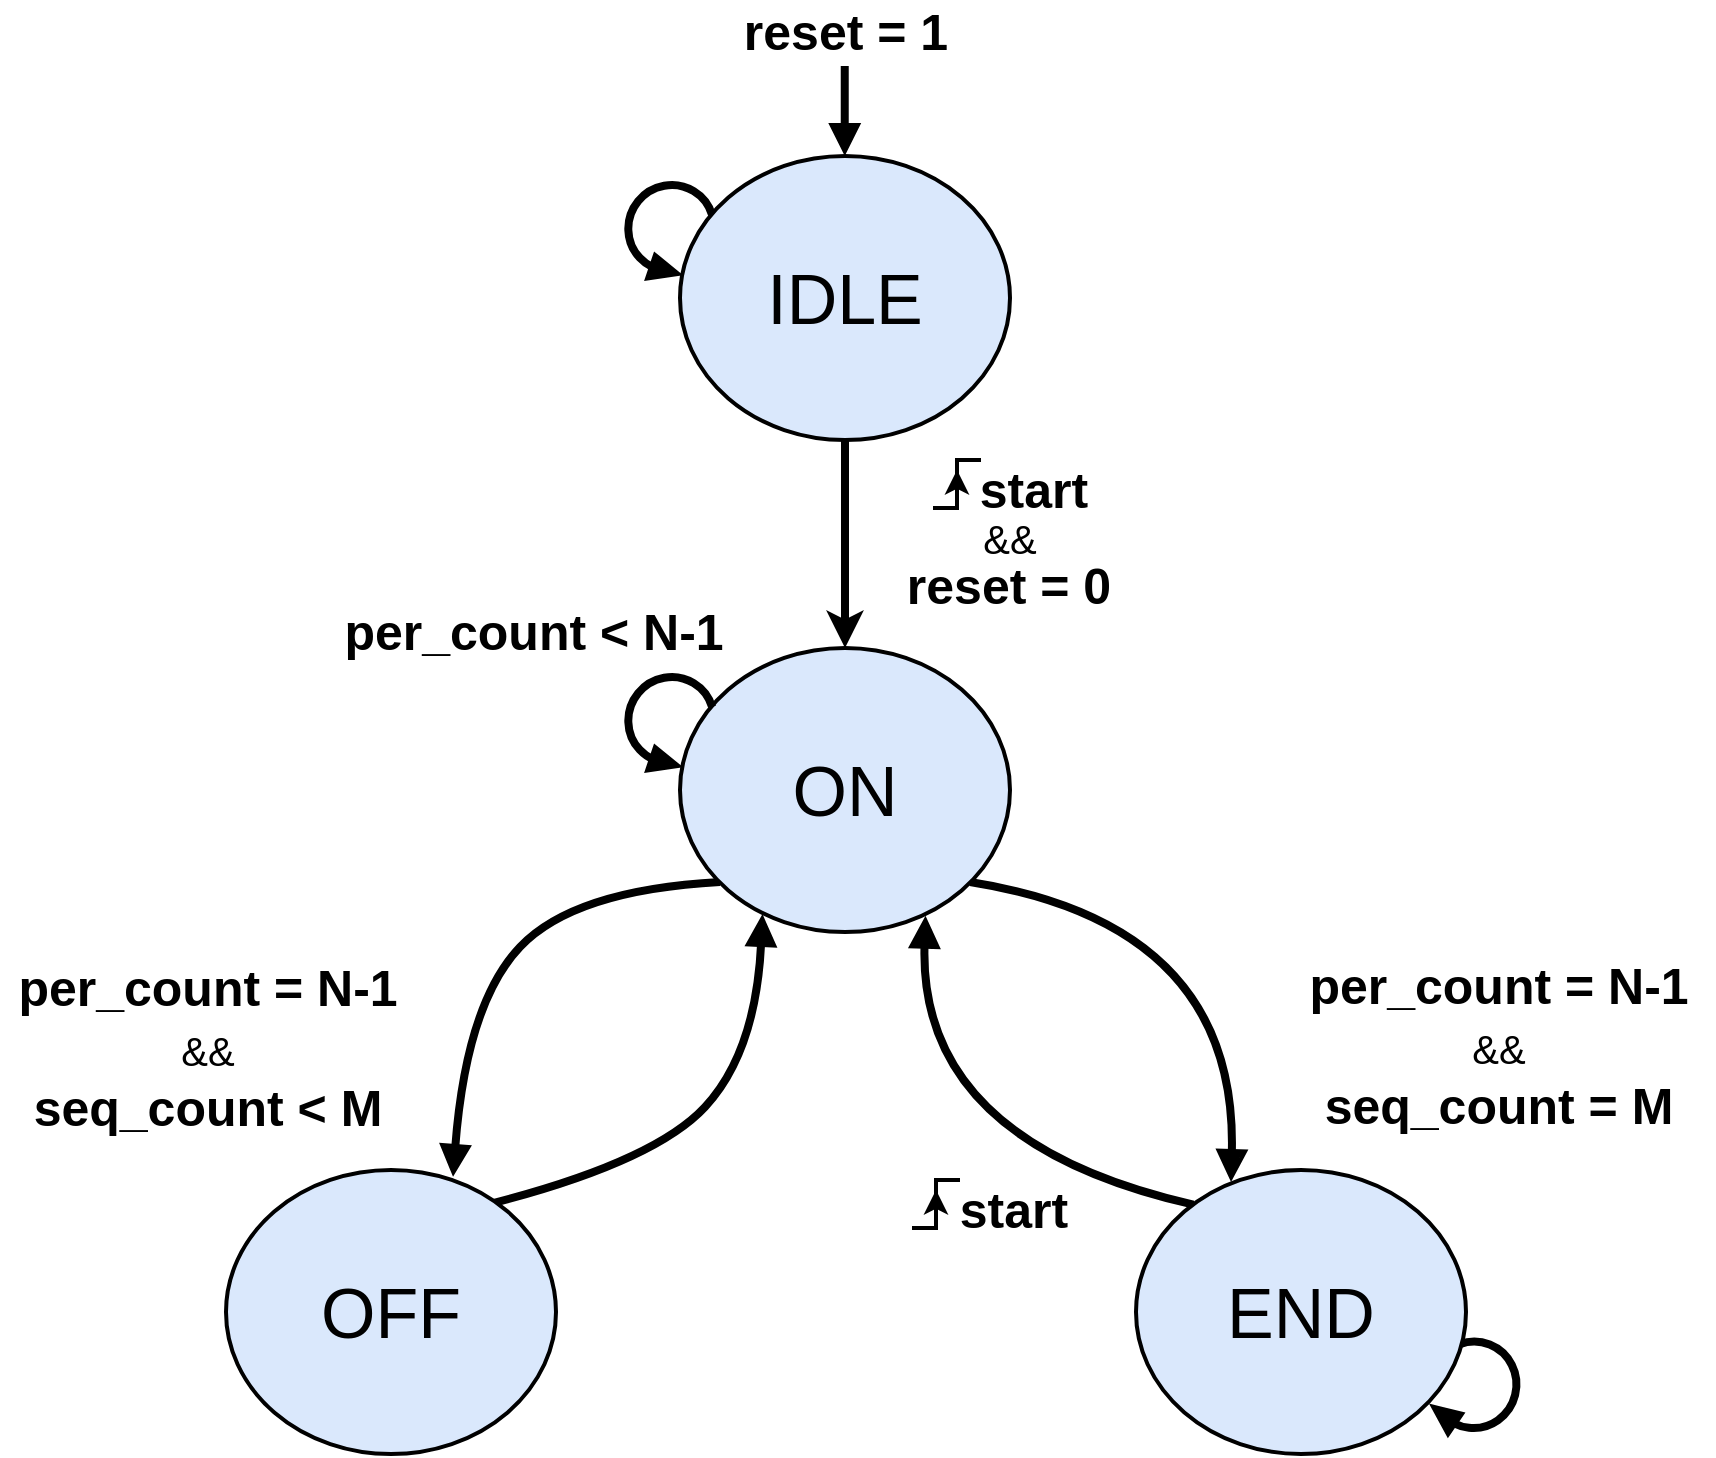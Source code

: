 <mxfile version="22.1.4" type="device">
  <diagram name="Page-1" id="pUboI1WdSEUQ4eN2TvFK">
    <mxGraphModel dx="1115" dy="600" grid="1" gridSize="1" guides="1" tooltips="1" connect="1" arrows="1" fold="1" page="1" pageScale="1" pageWidth="1169" pageHeight="827" math="0" shadow="0">
      <root>
        <mxCell id="0" />
        <mxCell id="1" parent="0" />
        <mxCell id="ylSzCBUFuqttkgLecEd4-12" value="" style="endArrow=block;html=1;rounded=0;strokeWidth=4;endFill=1;" parent="1" edge="1">
          <mxGeometry width="50" height="50" relative="1" as="geometry">
            <mxPoint x="591.37" y="50" as="sourcePoint" />
            <mxPoint x="591.37" y="95" as="targetPoint" />
          </mxGeometry>
        </mxCell>
        <mxCell id="ylSzCBUFuqttkgLecEd4-13" value="reset = 1" style="text;html=1;strokeColor=none;fillColor=none;align=center;verticalAlign=middle;whiteSpace=wrap;rounded=0;fontSize=25;fontStyle=1" parent="1" vertex="1">
          <mxGeometry x="525.69" y="17" width="131.62" height="30" as="geometry" />
        </mxCell>
        <mxCell id="ylSzCBUFuqttkgLecEd4-14" value="" style="endArrow=classic;html=1;rounded=0;strokeWidth=4;exitX=0.5;exitY=1;exitDx=0;exitDy=0;entryX=0.5;entryY=0;entryDx=0;entryDy=0;" parent="1" source="ylSzCBUFuqttkgLecEd4-3" target="ylSzCBUFuqttkgLecEd4-7" edge="1">
          <mxGeometry width="50" height="50" relative="1" as="geometry">
            <mxPoint x="584" y="244" as="sourcePoint" />
            <mxPoint x="584" y="289" as="targetPoint" />
          </mxGeometry>
        </mxCell>
        <mxCell id="ylSzCBUFuqttkgLecEd4-42" value="&amp;amp;&amp;amp;" style="text;html=1;strokeColor=none;fillColor=none;align=center;verticalAlign=middle;whiteSpace=wrap;rounded=0;fontSize=20;" parent="1" vertex="1">
          <mxGeometry x="647.5" y="272" width="52" height="27" as="geometry" />
        </mxCell>
        <mxCell id="ylSzCBUFuqttkgLecEd4-43" value="reset = 0" style="text;html=1;strokeColor=none;fillColor=none;align=center;verticalAlign=middle;whiteSpace=wrap;rounded=0;fontSize=25;fontStyle=1" parent="1" vertex="1">
          <mxGeometry x="621" y="298" width="105" height="21" as="geometry" />
        </mxCell>
        <mxCell id="ylSzCBUFuqttkgLecEd4-44" value="" style="group;fontStyle=1" parent="1" vertex="1" connectable="0">
          <mxGeometry x="647.5" y="247" width="59" height="27" as="geometry" />
        </mxCell>
        <mxCell id="ylSzCBUFuqttkgLecEd4-15" value="start" style="text;html=1;strokeColor=none;fillColor=none;align=center;verticalAlign=middle;whiteSpace=wrap;rounded=0;fontSize=25;fontStyle=1" parent="ylSzCBUFuqttkgLecEd4-44" vertex="1">
          <mxGeometry x="12.5" width="52" height="27" as="geometry" />
        </mxCell>
        <mxCell id="ylSzCBUFuqttkgLecEd4-25" value="" style="group" parent="ylSzCBUFuqttkgLecEd4-44" vertex="1" connectable="0">
          <mxGeometry width="10" height="24" as="geometry" />
        </mxCell>
        <mxCell id="ylSzCBUFuqttkgLecEd4-16" value="" style="endArrow=none;html=1;rounded=0;edgeStyle=orthogonalEdgeStyle;endFill=0;strokeWidth=2;" parent="ylSzCBUFuqttkgLecEd4-25" edge="1">
          <mxGeometry width="50" height="50" relative="1" as="geometry">
            <mxPoint x="-12" y="24" as="sourcePoint" />
            <mxPoint x="12" as="targetPoint" />
            <Array as="points">
              <mxPoint y="24" />
              <mxPoint />
              <mxPoint x="10" />
            </Array>
          </mxGeometry>
        </mxCell>
        <mxCell id="ylSzCBUFuqttkgLecEd4-22" value="" style="endArrow=classic;html=1;rounded=0;strokeWidth=2;endFill=1;" parent="ylSzCBUFuqttkgLecEd4-25" edge="1">
          <mxGeometry width="50" height="50" relative="1" as="geometry">
            <mxPoint y="17" as="sourcePoint" />
            <mxPoint y="5" as="targetPoint" />
          </mxGeometry>
        </mxCell>
        <mxCell id="ylSzCBUFuqttkgLecEd4-49" value="" style="endArrow=block;html=1;strokeWidth=4;entryX=0.688;entryY=0.024;entryDx=0;entryDy=0;entryPerimeter=0;exitX=0.121;exitY=0.824;exitDx=0;exitDy=0;exitPerimeter=0;endFill=1;curved=1;" parent="1" source="ylSzCBUFuqttkgLecEd4-7" target="ylSzCBUFuqttkgLecEd4-39" edge="1">
          <mxGeometry width="50" height="50" relative="1" as="geometry">
            <mxPoint x="524" y="453" as="sourcePoint" />
            <mxPoint x="510" y="557" as="targetPoint" />
            <Array as="points">
              <mxPoint x="456" y="462" />
              <mxPoint x="402" y="519" />
            </Array>
          </mxGeometry>
        </mxCell>
        <mxCell id="ylSzCBUFuqttkgLecEd4-51" value="" style="endArrow=none;html=1;strokeWidth=4;entryX=0.801;entryY=0.119;entryDx=0;entryDy=0;exitX=0.25;exitY=0.937;exitDx=0;exitDy=0;exitPerimeter=0;entryPerimeter=0;endFill=0;startArrow=block;startFill=1;curved=1;" parent="1" source="ylSzCBUFuqttkgLecEd4-7" target="ylSzCBUFuqttkgLecEd4-39" edge="1">
          <mxGeometry width="50" height="50" relative="1" as="geometry">
            <mxPoint x="553" y="485" as="sourcePoint" />
            <mxPoint x="539" y="589" as="targetPoint" />
            <Array as="points">
              <mxPoint x="547" y="543" />
              <mxPoint x="496" y="598" />
            </Array>
          </mxGeometry>
        </mxCell>
        <mxCell id="ylSzCBUFuqttkgLecEd4-52" value="per_count &amp;lt; N-1" style="text;html=1;strokeColor=none;fillColor=none;align=center;verticalAlign=middle;whiteSpace=wrap;rounded=0;fontSize=25;fontStyle=1" parent="1" vertex="1">
          <mxGeometry x="336" y="321" width="200" height="21" as="geometry" />
        </mxCell>
        <mxCell id="ylSzCBUFuqttkgLecEd4-53" value="per_count = N-1&lt;br&gt;&lt;span style=&quot;font-weight: normal;&quot;&gt;&lt;font style=&quot;font-size: 20px;&quot;&gt;&amp;amp;&amp;amp;&lt;/font&gt;&lt;br&gt;&lt;/span&gt;seq_count &amp;lt; M" style="text;html=1;strokeColor=none;fillColor=none;align=center;verticalAlign=middle;whiteSpace=wrap;rounded=0;fontSize=25;fontStyle=1" parent="1" vertex="1">
          <mxGeometry x="169" y="492" width="208" height="95" as="geometry" />
        </mxCell>
        <mxCell id="ylSzCBUFuqttkgLecEd4-39" value="OFF" style="ellipse;whiteSpace=wrap;html=1;fontSize=35;strokeWidth=2;fillColor=#dae8fc;strokeColor=#000000;" parent="1" vertex="1">
          <mxGeometry x="282" y="602" width="165" height="142" as="geometry" />
        </mxCell>
        <mxCell id="ylSzCBUFuqttkgLecEd4-56" value="" style="endArrow=block;html=1;strokeWidth=4;entryX=0.744;entryY=0.943;entryDx=0;entryDy=0;entryPerimeter=0;exitX=0.174;exitY=0.122;exitDx=0;exitDy=0;exitPerimeter=0;curved=1;endFill=1;" parent="1" source="ylSzCBUFuqttkgLecEd4-40" target="ylSzCBUFuqttkgLecEd4-7" edge="1">
          <mxGeometry width="50" height="50" relative="1" as="geometry">
            <mxPoint x="592" y="621" as="sourcePoint" />
            <mxPoint x="671" y="520" as="targetPoint" />
            <Array as="points">
              <mxPoint x="628" y="588" />
            </Array>
          </mxGeometry>
        </mxCell>
        <mxCell id="ylSzCBUFuqttkgLecEd4-58" value="" style="endArrow=none;html=1;strokeWidth=4;entryX=0.744;entryY=0.943;entryDx=0;entryDy=0;entryPerimeter=0;exitX=0.288;exitY=0.042;exitDx=0;exitDy=0;exitPerimeter=0;curved=1;endFill=0;startArrow=block;startFill=1;" parent="1" source="ylSzCBUFuqttkgLecEd4-40" edge="1">
          <mxGeometry width="50" height="50" relative="1" as="geometry">
            <mxPoint x="788" y="602" as="sourcePoint" />
            <mxPoint x="654" y="458" as="targetPoint" />
            <Array as="points">
              <mxPoint x="788" y="479" />
            </Array>
          </mxGeometry>
        </mxCell>
        <mxCell id="ylSzCBUFuqttkgLecEd4-7" value="ON" style="ellipse;whiteSpace=wrap;html=1;fontSize=35;strokeWidth=2;fillColor=#dae8fc;strokeColor=#000000;" parent="1" vertex="1">
          <mxGeometry x="509" y="341" width="165" height="142" as="geometry" />
        </mxCell>
        <mxCell id="ylSzCBUFuqttkgLecEd4-64" value="per_count = N-1&lt;br&gt;&lt;span style=&quot;font-weight: normal;&quot;&gt;&lt;font style=&quot;font-size: 20px;&quot;&gt;&amp;amp;&amp;amp;&lt;/font&gt;&lt;br&gt;&lt;/span&gt;seq_count = M" style="text;html=1;strokeColor=none;fillColor=none;align=center;verticalAlign=middle;whiteSpace=wrap;rounded=0;fontSize=25;fontStyle=1" parent="1" vertex="1">
          <mxGeometry x="811" y="491" width="215" height="95" as="geometry" />
        </mxCell>
        <mxCell id="ylSzCBUFuqttkgLecEd4-68" value="" style="group" parent="1" vertex="1" connectable="0">
          <mxGeometry x="637" y="607" width="65" height="27" as="geometry" />
        </mxCell>
        <mxCell id="ylSzCBUFuqttkgLecEd4-59" value="start" style="text;html=1;strokeColor=none;fillColor=none;align=center;verticalAlign=middle;whiteSpace=wrap;rounded=0;fontSize=25;fontStyle=1" parent="ylSzCBUFuqttkgLecEd4-68" vertex="1">
          <mxGeometry x="13" width="52" height="27" as="geometry" />
        </mxCell>
        <mxCell id="ylSzCBUFuqttkgLecEd4-60" value="" style="group" parent="ylSzCBUFuqttkgLecEd4-68" vertex="1" connectable="0">
          <mxGeometry width="10" height="24" as="geometry" />
        </mxCell>
        <mxCell id="ylSzCBUFuqttkgLecEd4-61" value="" style="endArrow=none;html=1;rounded=0;edgeStyle=orthogonalEdgeStyle;endFill=0;strokeWidth=2;" parent="ylSzCBUFuqttkgLecEd4-60" edge="1">
          <mxGeometry width="50" height="50" relative="1" as="geometry">
            <mxPoint x="-12" y="24" as="sourcePoint" />
            <mxPoint x="12" as="targetPoint" />
            <Array as="points">
              <mxPoint y="24" />
              <mxPoint />
              <mxPoint x="10" />
            </Array>
          </mxGeometry>
        </mxCell>
        <mxCell id="ylSzCBUFuqttkgLecEd4-62" value="" style="endArrow=classic;html=1;rounded=0;strokeWidth=2;endFill=1;" parent="ylSzCBUFuqttkgLecEd4-60" edge="1">
          <mxGeometry width="50" height="50" relative="1" as="geometry">
            <mxPoint y="17" as="sourcePoint" />
            <mxPoint y="5" as="targetPoint" />
          </mxGeometry>
        </mxCell>
        <mxCell id="ylSzCBUFuqttkgLecEd4-73" value="" style="verticalLabelPosition=bottom;shadow=0;dashed=0;align=center;html=1;verticalAlign=top;shape=mxgraph.electrical.rot_mech.verticalLabelPosition=bottom;shadow=0;dashed=0;align=center;fillColor=strokeColor;html=1;verticalAlign=top;strokeWidth=4;shape=mxgraph.electrical.rot_mech.rotation;rotation=129;" parent="1" vertex="1">
          <mxGeometry x="476.37" y="356" width="49.32" height="38" as="geometry" />
        </mxCell>
        <mxCell id="ylSzCBUFuqttkgLecEd4-76" value="" style="verticalLabelPosition=bottom;shadow=0;dashed=0;align=center;html=1;verticalAlign=top;shape=mxgraph.electrical.rot_mech.verticalLabelPosition=bottom;shadow=0;dashed=0;align=center;fillColor=strokeColor;html=1;verticalAlign=top;strokeWidth=4;shape=mxgraph.electrical.rot_mech.rotation;rotation=129;" parent="1" vertex="1">
          <mxGeometry x="476.37" y="110" width="49.32" height="38" as="geometry" />
        </mxCell>
        <mxCell id="ylSzCBUFuqttkgLecEd4-3" value="IDLE" style="ellipse;whiteSpace=wrap;html=1;fontSize=35;fillColor=#dae8fc;strokeColor=#000000;strokeWidth=2;" parent="1" vertex="1">
          <mxGeometry x="509" y="95" width="165" height="142" as="geometry" />
        </mxCell>
        <mxCell id="ylSzCBUFuqttkgLecEd4-77" value="" style="verticalLabelPosition=bottom;shadow=0;dashed=0;align=center;html=1;verticalAlign=top;shape=mxgraph.electrical.rot_mech.verticalLabelPosition=bottom;shadow=0;dashed=0;align=center;fillColor=strokeColor;html=1;verticalAlign=top;strokeWidth=4;shape=mxgraph.electrical.rot_mech.rotation;rotation=104;flipV=1;" parent="1" vertex="1">
          <mxGeometry x="885" y="692" width="49.32" height="38" as="geometry" />
        </mxCell>
        <mxCell id="ylSzCBUFuqttkgLecEd4-40" value="END" style="ellipse;whiteSpace=wrap;html=1;fontSize=35;strokeWidth=2;fillColor=#dae8fc;strokeColor=#000000;" parent="1" vertex="1">
          <mxGeometry x="737" y="602" width="165" height="142" as="geometry" />
        </mxCell>
      </root>
    </mxGraphModel>
  </diagram>
</mxfile>
